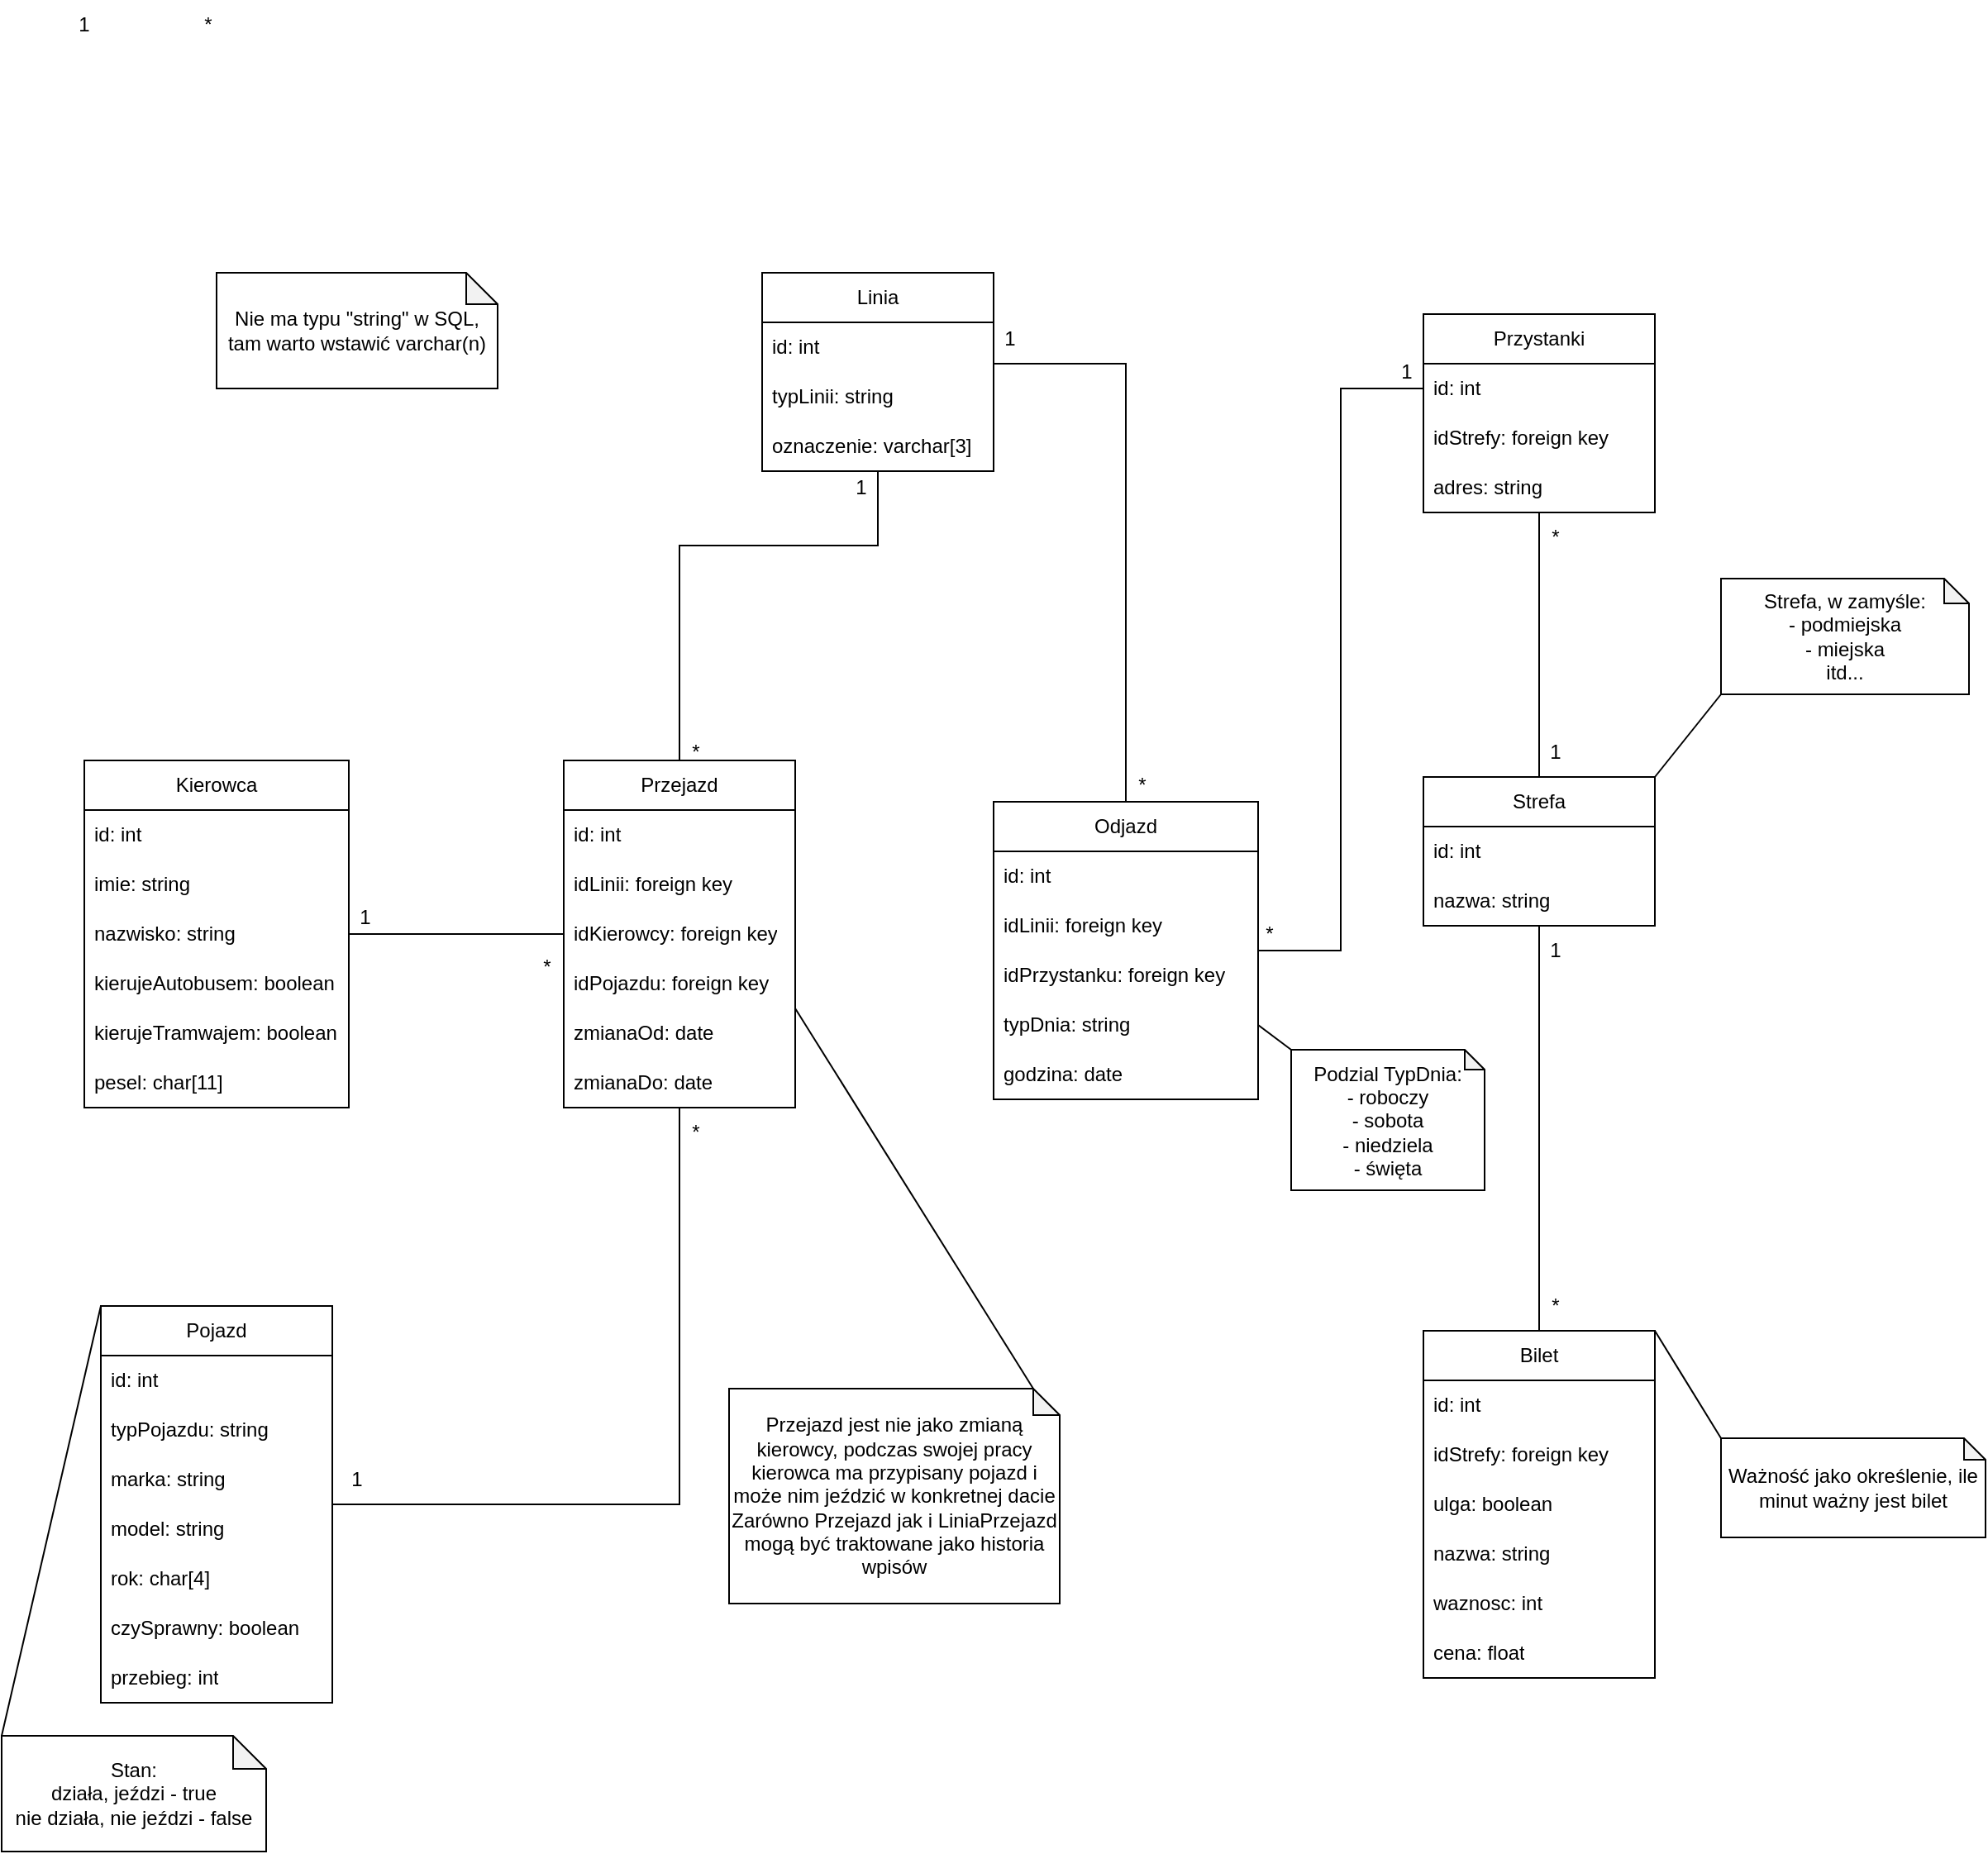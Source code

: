 <mxfile version="21.2.1" type="device">
  <diagram name="Strona-1" id="KXczJNX2hruGpQm2LtIr">
    <mxGraphModel dx="1345" dy="748" grid="1" gridSize="10" guides="1" tooltips="1" connect="1" arrows="1" fold="1" page="1" pageScale="1" pageWidth="827" pageHeight="1169" math="0" shadow="0">
      <root>
        <mxCell id="0" />
        <mxCell id="1" parent="0" />
        <mxCell id="rLP0wRcw7yNudNVZyc_8-1" value="Linia" style="swimlane;fontStyle=0;childLayout=stackLayout;horizontal=1;startSize=30;horizontalStack=0;resizeParent=1;resizeParentMax=0;resizeLast=0;collapsible=1;marginBottom=0;whiteSpace=wrap;html=1;" parent="1" vertex="1">
          <mxGeometry x="500" y="175" width="140" height="120" as="geometry" />
        </mxCell>
        <mxCell id="rLP0wRcw7yNudNVZyc_8-2" value="id: int" style="text;strokeColor=none;fillColor=none;align=left;verticalAlign=middle;spacingLeft=4;spacingRight=4;overflow=hidden;points=[[0,0.5],[1,0.5]];portConstraint=eastwest;rotatable=0;whiteSpace=wrap;html=1;" parent="rLP0wRcw7yNudNVZyc_8-1" vertex="1">
          <mxGeometry y="30" width="140" height="30" as="geometry" />
        </mxCell>
        <mxCell id="rLP0wRcw7yNudNVZyc_8-7" value="typLinii: string" style="text;strokeColor=none;fillColor=none;align=left;verticalAlign=middle;spacingLeft=4;spacingRight=4;overflow=hidden;points=[[0,0.5],[1,0.5]];portConstraint=eastwest;rotatable=0;whiteSpace=wrap;html=1;" parent="rLP0wRcw7yNudNVZyc_8-1" vertex="1">
          <mxGeometry y="60" width="140" height="30" as="geometry" />
        </mxCell>
        <mxCell id="rLP0wRcw7yNudNVZyc_8-3" value="oznaczenie: varchar[3]" style="text;strokeColor=none;fillColor=none;align=left;verticalAlign=middle;spacingLeft=4;spacingRight=4;overflow=hidden;points=[[0,0.5],[1,0.5]];portConstraint=eastwest;rotatable=0;whiteSpace=wrap;html=1;" parent="rLP0wRcw7yNudNVZyc_8-1" vertex="1">
          <mxGeometry y="90" width="140" height="30" as="geometry" />
        </mxCell>
        <mxCell id="rLP0wRcw7yNudNVZyc_8-8" value="Nie ma typu &quot;string&quot; w SQL, tam warto wstawić varchar(n)" style="shape=note;whiteSpace=wrap;html=1;backgroundOutline=1;darkOpacity=0.05;size=19;" parent="1" vertex="1">
          <mxGeometry x="170" y="175" width="170" height="70" as="geometry" />
        </mxCell>
        <mxCell id="rLP0wRcw7yNudNVZyc_8-13" value="*" style="text;html=1;strokeColor=none;fillColor=none;align=center;verticalAlign=middle;whiteSpace=wrap;rounded=0;" parent="1" vertex="1">
          <mxGeometry x="135" y="10" width="60" height="30" as="geometry" />
        </mxCell>
        <mxCell id="rLP0wRcw7yNudNVZyc_8-15" value="1" style="text;html=1;strokeColor=none;fillColor=none;align=center;verticalAlign=middle;whiteSpace=wrap;rounded=0;" parent="1" vertex="1">
          <mxGeometry x="60" y="10" width="60" height="30" as="geometry" />
        </mxCell>
        <mxCell id="rLP0wRcw7yNudNVZyc_8-16" value="Przystanki" style="swimlane;fontStyle=0;childLayout=stackLayout;horizontal=1;startSize=30;horizontalStack=0;resizeParent=1;resizeParentMax=0;resizeLast=0;collapsible=1;marginBottom=0;whiteSpace=wrap;html=1;" parent="1" vertex="1">
          <mxGeometry x="900" y="200" width="140" height="120" as="geometry" />
        </mxCell>
        <mxCell id="rLP0wRcw7yNudNVZyc_8-17" value="id: int" style="text;strokeColor=none;fillColor=none;align=left;verticalAlign=middle;spacingLeft=4;spacingRight=4;overflow=hidden;points=[[0,0.5],[1,0.5]];portConstraint=eastwest;rotatable=0;whiteSpace=wrap;html=1;" parent="rLP0wRcw7yNudNVZyc_8-16" vertex="1">
          <mxGeometry y="30" width="140" height="30" as="geometry" />
        </mxCell>
        <mxCell id="0RT6IL3tYu8PA9jkuQKf-11" value="idStrefy: foreign key" style="text;strokeColor=none;fillColor=none;align=left;verticalAlign=middle;spacingLeft=4;spacingRight=4;overflow=hidden;points=[[0,0.5],[1,0.5]];portConstraint=eastwest;rotatable=0;whiteSpace=wrap;html=1;" vertex="1" parent="rLP0wRcw7yNudNVZyc_8-16">
          <mxGeometry y="60" width="140" height="30" as="geometry" />
        </mxCell>
        <mxCell id="rLP0wRcw7yNudNVZyc_8-18" value="adres: string" style="text;strokeColor=none;fillColor=none;align=left;verticalAlign=middle;spacingLeft=4;spacingRight=4;overflow=hidden;points=[[0,0.5],[1,0.5]];portConstraint=eastwest;rotatable=0;whiteSpace=wrap;html=1;" parent="rLP0wRcw7yNudNVZyc_8-16" vertex="1">
          <mxGeometry y="90" width="140" height="30" as="geometry" />
        </mxCell>
        <mxCell id="rLP0wRcw7yNudNVZyc_8-21" value="Strefa" style="swimlane;fontStyle=0;childLayout=stackLayout;horizontal=1;startSize=30;horizontalStack=0;resizeParent=1;resizeParentMax=0;resizeLast=0;collapsible=1;marginBottom=0;whiteSpace=wrap;html=1;" parent="1" vertex="1">
          <mxGeometry x="900" y="480" width="140" height="90" as="geometry" />
        </mxCell>
        <mxCell id="rLP0wRcw7yNudNVZyc_8-22" value="id: int" style="text;strokeColor=none;fillColor=none;align=left;verticalAlign=middle;spacingLeft=4;spacingRight=4;overflow=hidden;points=[[0,0.5],[1,0.5]];portConstraint=eastwest;rotatable=0;whiteSpace=wrap;html=1;" parent="rLP0wRcw7yNudNVZyc_8-21" vertex="1">
          <mxGeometry y="30" width="140" height="30" as="geometry" />
        </mxCell>
        <mxCell id="rLP0wRcw7yNudNVZyc_8-23" value="nazwa: string" style="text;strokeColor=none;fillColor=none;align=left;verticalAlign=middle;spacingLeft=4;spacingRight=4;overflow=hidden;points=[[0,0.5],[1,0.5]];portConstraint=eastwest;rotatable=0;whiteSpace=wrap;html=1;" parent="rLP0wRcw7yNudNVZyc_8-21" vertex="1">
          <mxGeometry y="60" width="140" height="30" as="geometry" />
        </mxCell>
        <mxCell id="rLP0wRcw7yNudNVZyc_8-25" style="edgeStyle=orthogonalEdgeStyle;rounded=0;orthogonalLoop=1;jettySize=auto;html=1;exitX=0.5;exitY=0;exitDx=0;exitDy=0;endArrow=none;endFill=0;entryX=0.5;entryY=1;entryDx=0;entryDy=0;" parent="1" source="rLP0wRcw7yNudNVZyc_8-21" target="rLP0wRcw7yNudNVZyc_8-16" edge="1">
          <mxGeometry relative="1" as="geometry">
            <mxPoint x="310" y="215" as="sourcePoint" />
            <mxPoint x="890" y="280" as="targetPoint" />
          </mxGeometry>
        </mxCell>
        <mxCell id="rLP0wRcw7yNudNVZyc_8-26" value="1" style="text;html=1;strokeColor=none;fillColor=none;align=center;verticalAlign=middle;whiteSpace=wrap;rounded=0;" parent="1" vertex="1">
          <mxGeometry x="950" y="450" width="60" height="30" as="geometry" />
        </mxCell>
        <mxCell id="rLP0wRcw7yNudNVZyc_8-27" value="*" style="text;html=1;strokeColor=none;fillColor=none;align=center;verticalAlign=middle;whiteSpace=wrap;rounded=0;" parent="1" vertex="1">
          <mxGeometry x="950" y="320" width="60" height="30" as="geometry" />
        </mxCell>
        <mxCell id="rLP0wRcw7yNudNVZyc_8-28" value="Bilet" style="swimlane;fontStyle=0;childLayout=stackLayout;horizontal=1;startSize=30;horizontalStack=0;resizeParent=1;resizeParentMax=0;resizeLast=0;collapsible=1;marginBottom=0;whiteSpace=wrap;html=1;" parent="1" vertex="1">
          <mxGeometry x="900" y="815" width="140" height="210" as="geometry" />
        </mxCell>
        <mxCell id="rLP0wRcw7yNudNVZyc_8-29" value="id: int" style="text;strokeColor=none;fillColor=none;align=left;verticalAlign=middle;spacingLeft=4;spacingRight=4;overflow=hidden;points=[[0,0.5],[1,0.5]];portConstraint=eastwest;rotatable=0;whiteSpace=wrap;html=1;" parent="rLP0wRcw7yNudNVZyc_8-28" vertex="1">
          <mxGeometry y="30" width="140" height="30" as="geometry" />
        </mxCell>
        <mxCell id="0RT6IL3tYu8PA9jkuQKf-10" value="idStrefy: foreign key" style="text;strokeColor=none;fillColor=none;align=left;verticalAlign=middle;spacingLeft=4;spacingRight=4;overflow=hidden;points=[[0,0.5],[1,0.5]];portConstraint=eastwest;rotatable=0;whiteSpace=wrap;html=1;" vertex="1" parent="rLP0wRcw7yNudNVZyc_8-28">
          <mxGeometry y="60" width="140" height="30" as="geometry" />
        </mxCell>
        <mxCell id="rLP0wRcw7yNudNVZyc_8-30" value="ulga: boolean" style="text;strokeColor=none;fillColor=none;align=left;verticalAlign=middle;spacingLeft=4;spacingRight=4;overflow=hidden;points=[[0,0.5],[1,0.5]];portConstraint=eastwest;rotatable=0;whiteSpace=wrap;html=1;" parent="rLP0wRcw7yNudNVZyc_8-28" vertex="1">
          <mxGeometry y="90" width="140" height="30" as="geometry" />
        </mxCell>
        <mxCell id="rLP0wRcw7yNudNVZyc_8-34" value="nazwa: string" style="text;strokeColor=none;fillColor=none;align=left;verticalAlign=middle;spacingLeft=4;spacingRight=4;overflow=hidden;points=[[0,0.5],[1,0.5]];portConstraint=eastwest;rotatable=0;whiteSpace=wrap;html=1;" parent="rLP0wRcw7yNudNVZyc_8-28" vertex="1">
          <mxGeometry y="120" width="140" height="30" as="geometry" />
        </mxCell>
        <mxCell id="rLP0wRcw7yNudNVZyc_8-35" value="waznosc: int" style="text;strokeColor=none;fillColor=none;align=left;verticalAlign=middle;spacingLeft=4;spacingRight=4;overflow=hidden;points=[[0,0.5],[1,0.5]];portConstraint=eastwest;rotatable=0;whiteSpace=wrap;html=1;" parent="rLP0wRcw7yNudNVZyc_8-28" vertex="1">
          <mxGeometry y="150" width="140" height="30" as="geometry" />
        </mxCell>
        <mxCell id="rLP0wRcw7yNudNVZyc_8-36" value="cena: float" style="text;strokeColor=none;fillColor=none;align=left;verticalAlign=middle;spacingLeft=4;spacingRight=4;overflow=hidden;points=[[0,0.5],[1,0.5]];portConstraint=eastwest;rotatable=0;whiteSpace=wrap;html=1;" parent="rLP0wRcw7yNudNVZyc_8-28" vertex="1">
          <mxGeometry y="180" width="140" height="30" as="geometry" />
        </mxCell>
        <mxCell id="rLP0wRcw7yNudNVZyc_8-31" style="edgeStyle=orthogonalEdgeStyle;rounded=0;orthogonalLoop=1;jettySize=auto;html=1;endArrow=none;endFill=0;exitX=0.5;exitY=0;exitDx=0;exitDy=0;entryX=0.5;entryY=1;entryDx=0;entryDy=0;" parent="1" source="rLP0wRcw7yNudNVZyc_8-28" target="rLP0wRcw7yNudNVZyc_8-21" edge="1">
          <mxGeometry relative="1" as="geometry">
            <mxPoint x="810" y="670" as="sourcePoint" />
            <mxPoint x="870" y="570" as="targetPoint" />
          </mxGeometry>
        </mxCell>
        <mxCell id="rLP0wRcw7yNudNVZyc_8-32" value="1" style="text;html=1;strokeColor=none;fillColor=none;align=center;verticalAlign=middle;whiteSpace=wrap;rounded=0;" parent="1" vertex="1">
          <mxGeometry x="860" y="220" width="60" height="30" as="geometry" />
        </mxCell>
        <mxCell id="rLP0wRcw7yNudNVZyc_8-37" value="Kierowca" style="swimlane;fontStyle=0;childLayout=stackLayout;horizontal=1;startSize=30;horizontalStack=0;resizeParent=1;resizeParentMax=0;resizeLast=0;collapsible=1;marginBottom=0;whiteSpace=wrap;html=1;" parent="1" vertex="1">
          <mxGeometry x="90" y="470" width="160" height="210" as="geometry" />
        </mxCell>
        <mxCell id="rLP0wRcw7yNudNVZyc_8-38" value="id: int" style="text;strokeColor=none;fillColor=none;align=left;verticalAlign=middle;spacingLeft=4;spacingRight=4;overflow=hidden;points=[[0,0.5],[1,0.5]];portConstraint=eastwest;rotatable=0;whiteSpace=wrap;html=1;" parent="rLP0wRcw7yNudNVZyc_8-37" vertex="1">
          <mxGeometry y="30" width="160" height="30" as="geometry" />
        </mxCell>
        <mxCell id="rLP0wRcw7yNudNVZyc_8-39" value="imie: string" style="text;strokeColor=none;fillColor=none;align=left;verticalAlign=middle;spacingLeft=4;spacingRight=4;overflow=hidden;points=[[0,0.5],[1,0.5]];portConstraint=eastwest;rotatable=0;whiteSpace=wrap;html=1;" parent="rLP0wRcw7yNudNVZyc_8-37" vertex="1">
          <mxGeometry y="60" width="160" height="30" as="geometry" />
        </mxCell>
        <mxCell id="rLP0wRcw7yNudNVZyc_8-50" value="nazwisko: string" style="text;strokeColor=none;fillColor=none;align=left;verticalAlign=middle;spacingLeft=4;spacingRight=4;overflow=hidden;points=[[0,0.5],[1,0.5]];portConstraint=eastwest;rotatable=0;whiteSpace=wrap;html=1;" parent="rLP0wRcw7yNudNVZyc_8-37" vertex="1">
          <mxGeometry y="90" width="160" height="30" as="geometry" />
        </mxCell>
        <mxCell id="0RT6IL3tYu8PA9jkuQKf-8" value="kierujeAutobusem: boolean" style="text;strokeColor=none;fillColor=none;align=left;verticalAlign=middle;spacingLeft=4;spacingRight=4;overflow=hidden;points=[[0,0.5],[1,0.5]];portConstraint=eastwest;rotatable=0;whiteSpace=wrap;html=1;" vertex="1" parent="rLP0wRcw7yNudNVZyc_8-37">
          <mxGeometry y="120" width="160" height="30" as="geometry" />
        </mxCell>
        <mxCell id="0RT6IL3tYu8PA9jkuQKf-9" value="kierujeTramwajem: boolean" style="text;strokeColor=none;fillColor=none;align=left;verticalAlign=middle;spacingLeft=4;spacingRight=4;overflow=hidden;points=[[0,0.5],[1,0.5]];portConstraint=eastwest;rotatable=0;whiteSpace=wrap;html=1;" vertex="1" parent="rLP0wRcw7yNudNVZyc_8-37">
          <mxGeometry y="150" width="160" height="30" as="geometry" />
        </mxCell>
        <mxCell id="rLP0wRcw7yNudNVZyc_8-51" value="pesel: char[11]" style="text;strokeColor=none;fillColor=none;align=left;verticalAlign=middle;spacingLeft=4;spacingRight=4;overflow=hidden;points=[[0,0.5],[1,0.5]];portConstraint=eastwest;rotatable=0;whiteSpace=wrap;html=1;" parent="rLP0wRcw7yNudNVZyc_8-37" vertex="1">
          <mxGeometry y="180" width="160" height="30" as="geometry" />
        </mxCell>
        <mxCell id="rLP0wRcw7yNudNVZyc_8-40" value="Pojazd" style="swimlane;fontStyle=0;childLayout=stackLayout;horizontal=1;startSize=30;horizontalStack=0;resizeParent=1;resizeParentMax=0;resizeLast=0;collapsible=1;marginBottom=0;whiteSpace=wrap;html=1;" parent="1" vertex="1">
          <mxGeometry x="100" y="800" width="140" height="240" as="geometry" />
        </mxCell>
        <mxCell id="rLP0wRcw7yNudNVZyc_8-57" value="id: int" style="text;strokeColor=none;fillColor=none;align=left;verticalAlign=middle;spacingLeft=4;spacingRight=4;overflow=hidden;points=[[0,0.5],[1,0.5]];portConstraint=eastwest;rotatable=0;whiteSpace=wrap;html=1;" parent="rLP0wRcw7yNudNVZyc_8-40" vertex="1">
          <mxGeometry y="30" width="140" height="30" as="geometry" />
        </mxCell>
        <mxCell id="0RT6IL3tYu8PA9jkuQKf-7" value="typPojazdu: string" style="text;strokeColor=none;fillColor=none;align=left;verticalAlign=middle;spacingLeft=4;spacingRight=4;overflow=hidden;points=[[0,0.5],[1,0.5]];portConstraint=eastwest;rotatable=0;whiteSpace=wrap;html=1;" vertex="1" parent="rLP0wRcw7yNudNVZyc_8-40">
          <mxGeometry y="60" width="140" height="30" as="geometry" />
        </mxCell>
        <mxCell id="rLP0wRcw7yNudNVZyc_8-58" value="marka: string" style="text;strokeColor=none;fillColor=none;align=left;verticalAlign=middle;spacingLeft=4;spacingRight=4;overflow=hidden;points=[[0,0.5],[1,0.5]];portConstraint=eastwest;rotatable=0;whiteSpace=wrap;html=1;" parent="rLP0wRcw7yNudNVZyc_8-40" vertex="1">
          <mxGeometry y="90" width="140" height="30" as="geometry" />
        </mxCell>
        <mxCell id="rLP0wRcw7yNudNVZyc_8-59" value="model: string" style="text;strokeColor=none;fillColor=none;align=left;verticalAlign=middle;spacingLeft=4;spacingRight=4;overflow=hidden;points=[[0,0.5],[1,0.5]];portConstraint=eastwest;rotatable=0;whiteSpace=wrap;html=1;" parent="rLP0wRcw7yNudNVZyc_8-40" vertex="1">
          <mxGeometry y="120" width="140" height="30" as="geometry" />
        </mxCell>
        <mxCell id="rLP0wRcw7yNudNVZyc_8-60" value="rok: char[4]" style="text;strokeColor=none;fillColor=none;align=left;verticalAlign=middle;spacingLeft=4;spacingRight=4;overflow=hidden;points=[[0,0.5],[1,0.5]];portConstraint=eastwest;rotatable=0;whiteSpace=wrap;html=1;" parent="rLP0wRcw7yNudNVZyc_8-40" vertex="1">
          <mxGeometry y="150" width="140" height="30" as="geometry" />
        </mxCell>
        <mxCell id="rLP0wRcw7yNudNVZyc_8-61" value="czySprawny: boolean" style="text;strokeColor=none;fillColor=none;align=left;verticalAlign=middle;spacingLeft=4;spacingRight=4;overflow=hidden;points=[[0,0.5],[1,0.5]];portConstraint=eastwest;rotatable=0;whiteSpace=wrap;html=1;" parent="rLP0wRcw7yNudNVZyc_8-40" vertex="1">
          <mxGeometry y="180" width="140" height="30" as="geometry" />
        </mxCell>
        <mxCell id="rLP0wRcw7yNudNVZyc_8-62" value="przebieg: int" style="text;strokeColor=none;fillColor=none;align=left;verticalAlign=middle;spacingLeft=4;spacingRight=4;overflow=hidden;points=[[0,0.5],[1,0.5]];portConstraint=eastwest;rotatable=0;whiteSpace=wrap;html=1;" parent="rLP0wRcw7yNudNVZyc_8-40" vertex="1">
          <mxGeometry y="210" width="140" height="30" as="geometry" />
        </mxCell>
        <mxCell id="rLP0wRcw7yNudNVZyc_8-42" value="Przejazd" style="swimlane;fontStyle=0;childLayout=stackLayout;horizontal=1;startSize=30;horizontalStack=0;resizeParent=1;resizeParentMax=0;resizeLast=0;collapsible=1;marginBottom=0;whiteSpace=wrap;html=1;" parent="1" vertex="1">
          <mxGeometry x="380" y="470" width="140" height="210" as="geometry" />
        </mxCell>
        <mxCell id="rLP0wRcw7yNudNVZyc_8-52" value="id: int" style="text;strokeColor=none;fillColor=none;align=left;verticalAlign=middle;spacingLeft=4;spacingRight=4;overflow=hidden;points=[[0,0.5],[1,0.5]];portConstraint=eastwest;rotatable=0;whiteSpace=wrap;html=1;" parent="rLP0wRcw7yNudNVZyc_8-42" vertex="1">
          <mxGeometry y="30" width="140" height="30" as="geometry" />
        </mxCell>
        <mxCell id="rLP0wRcw7yNudNVZyc_8-65" value="idLinii: foreign key" style="text;strokeColor=none;fillColor=none;align=left;verticalAlign=middle;spacingLeft=4;spacingRight=4;overflow=hidden;points=[[0,0.5],[1,0.5]];portConstraint=eastwest;rotatable=0;whiteSpace=wrap;html=1;" parent="rLP0wRcw7yNudNVZyc_8-42" vertex="1">
          <mxGeometry y="60" width="140" height="30" as="geometry" />
        </mxCell>
        <mxCell id="rLP0wRcw7yNudNVZyc_8-53" value="idKierowcy: foreign key" style="text;strokeColor=none;fillColor=none;align=left;verticalAlign=middle;spacingLeft=4;spacingRight=4;overflow=hidden;points=[[0,0.5],[1,0.5]];portConstraint=eastwest;rotatable=0;whiteSpace=wrap;html=1;" parent="rLP0wRcw7yNudNVZyc_8-42" vertex="1">
          <mxGeometry y="90" width="140" height="30" as="geometry" />
        </mxCell>
        <mxCell id="rLP0wRcw7yNudNVZyc_8-54" value="idPojazdu: foreign key" style="text;strokeColor=none;fillColor=none;align=left;verticalAlign=middle;spacingLeft=4;spacingRight=4;overflow=hidden;points=[[0,0.5],[1,0.5]];portConstraint=eastwest;rotatable=0;whiteSpace=wrap;html=1;" parent="rLP0wRcw7yNudNVZyc_8-42" vertex="1">
          <mxGeometry y="120" width="140" height="30" as="geometry" />
        </mxCell>
        <mxCell id="rLP0wRcw7yNudNVZyc_8-55" value="zmianaOd: date" style="text;strokeColor=none;fillColor=none;align=left;verticalAlign=middle;spacingLeft=4;spacingRight=4;overflow=hidden;points=[[0,0.5],[1,0.5]];portConstraint=eastwest;rotatable=0;whiteSpace=wrap;html=1;" parent="rLP0wRcw7yNudNVZyc_8-42" vertex="1">
          <mxGeometry y="150" width="140" height="30" as="geometry" />
        </mxCell>
        <mxCell id="rLP0wRcw7yNudNVZyc_8-56" value="zmianaDo: date" style="text;strokeColor=none;fillColor=none;align=left;verticalAlign=middle;spacingLeft=4;spacingRight=4;overflow=hidden;points=[[0,0.5],[1,0.5]];portConstraint=eastwest;rotatable=0;whiteSpace=wrap;html=1;" parent="rLP0wRcw7yNudNVZyc_8-42" vertex="1">
          <mxGeometry y="180" width="140" height="30" as="geometry" />
        </mxCell>
        <mxCell id="rLP0wRcw7yNudNVZyc_8-44" value="Odjazd" style="swimlane;fontStyle=0;childLayout=stackLayout;horizontal=1;startSize=30;horizontalStack=0;resizeParent=1;resizeParentMax=0;resizeLast=0;collapsible=1;marginBottom=0;whiteSpace=wrap;html=1;" parent="1" vertex="1">
          <mxGeometry x="640" y="495" width="160" height="180" as="geometry" />
        </mxCell>
        <mxCell id="rLP0wRcw7yNudNVZyc_8-67" value="id: int" style="text;strokeColor=none;fillColor=none;align=left;verticalAlign=middle;spacingLeft=4;spacingRight=4;overflow=hidden;points=[[0,0.5],[1,0.5]];portConstraint=eastwest;rotatable=0;whiteSpace=wrap;html=1;" parent="rLP0wRcw7yNudNVZyc_8-44" vertex="1">
          <mxGeometry y="30" width="160" height="30" as="geometry" />
        </mxCell>
        <mxCell id="rLP0wRcw7yNudNVZyc_8-68" value="idLinii: foreign key" style="text;strokeColor=none;fillColor=none;align=left;verticalAlign=middle;spacingLeft=4;spacingRight=4;overflow=hidden;points=[[0,0.5],[1,0.5]];portConstraint=eastwest;rotatable=0;whiteSpace=wrap;html=1;" parent="rLP0wRcw7yNudNVZyc_8-44" vertex="1">
          <mxGeometry y="60" width="160" height="30" as="geometry" />
        </mxCell>
        <mxCell id="rLP0wRcw7yNudNVZyc_8-69" value="idPrzystanku: foreign key" style="text;strokeColor=none;fillColor=none;align=left;verticalAlign=middle;spacingLeft=4;spacingRight=4;overflow=hidden;points=[[0,0.5],[1,0.5]];portConstraint=eastwest;rotatable=0;whiteSpace=wrap;html=1;" parent="rLP0wRcw7yNudNVZyc_8-44" vertex="1">
          <mxGeometry y="90" width="160" height="30" as="geometry" />
        </mxCell>
        <mxCell id="rLP0wRcw7yNudNVZyc_8-70" value="typDnia: string" style="text;strokeColor=none;fillColor=none;align=left;verticalAlign=middle;spacingLeft=4;spacingRight=4;overflow=hidden;points=[[0,0.5],[1,0.5]];portConstraint=eastwest;rotatable=0;whiteSpace=wrap;html=1;" parent="rLP0wRcw7yNudNVZyc_8-44" vertex="1">
          <mxGeometry y="120" width="160" height="30" as="geometry" />
        </mxCell>
        <mxCell id="rLP0wRcw7yNudNVZyc_8-71" value="godzina: date" style="text;strokeColor=none;fillColor=none;align=left;verticalAlign=middle;spacingLeft=4;spacingRight=4;overflow=hidden;points=[[0,0.5],[1,0.5]];portConstraint=eastwest;rotatable=0;whiteSpace=wrap;html=1;" parent="rLP0wRcw7yNudNVZyc_8-44" vertex="1">
          <mxGeometry y="150" width="160" height="30" as="geometry" />
        </mxCell>
        <mxCell id="rLP0wRcw7yNudNVZyc_8-46" style="edgeStyle=orthogonalEdgeStyle;rounded=0;orthogonalLoop=1;jettySize=auto;html=1;endArrow=none;endFill=0;entryX=1;entryY=0.5;entryDx=0;entryDy=0;exitX=0;exitY=0.5;exitDx=0;exitDy=0;" parent="1" source="rLP0wRcw7yNudNVZyc_8-42" target="rLP0wRcw7yNudNVZyc_8-37" edge="1">
          <mxGeometry relative="1" as="geometry">
            <mxPoint x="460" y="670" as="sourcePoint" />
            <mxPoint x="310" y="215" as="targetPoint" />
            <Array as="points">
              <mxPoint x="280" y="575" />
              <mxPoint x="280" y="575" />
            </Array>
          </mxGeometry>
        </mxCell>
        <mxCell id="rLP0wRcw7yNudNVZyc_8-47" style="edgeStyle=orthogonalEdgeStyle;rounded=0;orthogonalLoop=1;jettySize=auto;html=1;exitX=1;exitY=0.5;exitDx=0;exitDy=0;endArrow=none;endFill=0;entryX=0.5;entryY=1;entryDx=0;entryDy=0;" parent="1" source="rLP0wRcw7yNudNVZyc_8-40" target="rLP0wRcw7yNudNVZyc_8-42" edge="1">
          <mxGeometry relative="1" as="geometry">
            <mxPoint x="240" y="620" as="sourcePoint" />
            <mxPoint x="450" y="750" as="targetPoint" />
          </mxGeometry>
        </mxCell>
        <mxCell id="rLP0wRcw7yNudNVZyc_8-48" style="edgeStyle=orthogonalEdgeStyle;rounded=0;orthogonalLoop=1;jettySize=auto;html=1;endArrow=none;endFill=0;entryX=1;entryY=0.5;entryDx=0;entryDy=0;exitX=0.5;exitY=0;exitDx=0;exitDy=0;" parent="1" source="rLP0wRcw7yNudNVZyc_8-44" target="rLP0wRcw7yNudNVZyc_8-1" edge="1">
          <mxGeometry relative="1" as="geometry">
            <mxPoint x="580" y="320" as="sourcePoint" />
            <mxPoint x="480" y="360" as="targetPoint" />
            <Array as="points">
              <mxPoint x="720" y="230" />
            </Array>
          </mxGeometry>
        </mxCell>
        <mxCell id="rLP0wRcw7yNudNVZyc_8-49" style="edgeStyle=orthogonalEdgeStyle;rounded=0;orthogonalLoop=1;jettySize=auto;html=1;endArrow=none;endFill=0;entryX=0;entryY=0.5;entryDx=0;entryDy=0;" parent="1" target="rLP0wRcw7yNudNVZyc_8-17" edge="1">
          <mxGeometry relative="1" as="geometry">
            <mxPoint x="800" y="585" as="sourcePoint" />
            <mxPoint x="630" y="215" as="targetPoint" />
            <Array as="points">
              <mxPoint x="850" y="585" />
              <mxPoint x="850" y="245" />
            </Array>
          </mxGeometry>
        </mxCell>
        <mxCell id="rLP0wRcw7yNudNVZyc_8-63" style="edgeStyle=orthogonalEdgeStyle;rounded=0;orthogonalLoop=1;jettySize=auto;html=1;endArrow=none;endFill=0;exitX=0.5;exitY=1;exitDx=0;exitDy=0;entryX=0.5;entryY=0;entryDx=0;entryDy=0;" parent="1" source="rLP0wRcw7yNudNVZyc_8-1" target="rLP0wRcw7yNudNVZyc_8-42" edge="1">
          <mxGeometry relative="1" as="geometry">
            <mxPoint x="510" y="300" as="sourcePoint" />
            <mxPoint x="450" y="380" as="targetPoint" />
            <Array as="points">
              <mxPoint x="570" y="340" />
              <mxPoint x="450" y="340" />
            </Array>
          </mxGeometry>
        </mxCell>
        <mxCell id="rLP0wRcw7yNudNVZyc_8-75" value="*" style="text;html=1;strokeColor=none;fillColor=none;align=center;verticalAlign=middle;whiteSpace=wrap;rounded=0;" parent="1" vertex="1">
          <mxGeometry x="797" y="560" width="20" height="30" as="geometry" />
        </mxCell>
        <mxCell id="rLP0wRcw7yNudNVZyc_8-81" value="1" style="text;html=1;strokeColor=none;fillColor=none;align=center;verticalAlign=middle;whiteSpace=wrap;rounded=0;" parent="1" vertex="1">
          <mxGeometry x="530" y="290" width="60" height="30" as="geometry" />
        </mxCell>
        <mxCell id="rLP0wRcw7yNudNVZyc_8-83" value="*" style="text;html=1;strokeColor=none;fillColor=none;align=center;verticalAlign=middle;whiteSpace=wrap;rounded=0;" parent="1" vertex="1">
          <mxGeometry x="700" y="470" width="60" height="30" as="geometry" />
        </mxCell>
        <mxCell id="rLP0wRcw7yNudNVZyc_8-85" value="1" style="text;html=1;strokeColor=none;fillColor=none;align=center;verticalAlign=middle;whiteSpace=wrap;rounded=0;" parent="1" vertex="1">
          <mxGeometry x="620" y="200" width="60" height="30" as="geometry" />
        </mxCell>
        <mxCell id="rLP0wRcw7yNudNVZyc_8-86" value="1" style="text;html=1;strokeColor=none;fillColor=none;align=center;verticalAlign=middle;whiteSpace=wrap;rounded=0;" parent="1" vertex="1">
          <mxGeometry x="230" y="550" width="60" height="30" as="geometry" />
        </mxCell>
        <mxCell id="rLP0wRcw7yNudNVZyc_8-87" value="*" style="text;html=1;strokeColor=none;fillColor=none;align=center;verticalAlign=middle;whiteSpace=wrap;rounded=0;" parent="1" vertex="1">
          <mxGeometry x="360" y="580" width="20" height="30" as="geometry" />
        </mxCell>
        <mxCell id="rLP0wRcw7yNudNVZyc_8-88" value="*" style="text;html=1;strokeColor=none;fillColor=none;align=center;verticalAlign=middle;whiteSpace=wrap;rounded=0;" parent="1" vertex="1">
          <mxGeometry x="430" y="450" width="60" height="30" as="geometry" />
        </mxCell>
        <mxCell id="rLP0wRcw7yNudNVZyc_8-89" value="1" style="text;html=1;strokeColor=none;fillColor=none;align=center;verticalAlign=middle;whiteSpace=wrap;rounded=0;" parent="1" vertex="1">
          <mxGeometry x="225" y="890" width="60" height="30" as="geometry" />
        </mxCell>
        <mxCell id="rLP0wRcw7yNudNVZyc_8-90" value="*" style="text;html=1;strokeColor=none;fillColor=none;align=center;verticalAlign=middle;whiteSpace=wrap;rounded=0;" parent="1" vertex="1">
          <mxGeometry x="950" y="785" width="60" height="30" as="geometry" />
        </mxCell>
        <mxCell id="rLP0wRcw7yNudNVZyc_8-91" value="1" style="text;html=1;strokeColor=none;fillColor=none;align=center;verticalAlign=middle;whiteSpace=wrap;rounded=0;" parent="1" vertex="1">
          <mxGeometry x="950" y="570" width="60" height="30" as="geometry" />
        </mxCell>
        <mxCell id="rLP0wRcw7yNudNVZyc_8-93" value="*" style="text;html=1;strokeColor=none;fillColor=none;align=center;verticalAlign=middle;whiteSpace=wrap;rounded=0;" parent="1" vertex="1">
          <mxGeometry x="430" y="680" width="60" height="30" as="geometry" />
        </mxCell>
        <mxCell id="rLP0wRcw7yNudNVZyc_8-97" value="Stan:&lt;br&gt;działa, jeździ - true&lt;br&gt;nie działa, nie jeździ - false" style="shape=note;whiteSpace=wrap;html=1;backgroundOutline=1;darkOpacity=0.05;size=20;" parent="1" vertex="1">
          <mxGeometry x="40" y="1060" width="160" height="70" as="geometry" />
        </mxCell>
        <mxCell id="rLP0wRcw7yNudNVZyc_8-98" value="" style="endArrow=none;html=1;rounded=0;entryX=0;entryY=0;entryDx=0;entryDy=0;entryPerimeter=0;exitX=0;exitY=0;exitDx=0;exitDy=0;" parent="1" source="rLP0wRcw7yNudNVZyc_8-40" target="rLP0wRcw7yNudNVZyc_8-97" edge="1">
          <mxGeometry width="50" height="50" relative="1" as="geometry">
            <mxPoint x="410" y="1090" as="sourcePoint" />
            <mxPoint x="460" y="1040" as="targetPoint" />
          </mxGeometry>
        </mxCell>
        <mxCell id="rLP0wRcw7yNudNVZyc_8-99" value="Przejazd jest nie jako zmianą kierowcy, podczas swojej pracy kierowca ma przypisany pojazd i może nim jeździć w konkretnej dacie&lt;br&gt;Zarówno Przejazd jak i LiniaPrzejazd mogą być traktowane jako historia wpisów" style="shape=note;whiteSpace=wrap;html=1;backgroundOutline=1;darkOpacity=0.05;size=16;" parent="1" vertex="1">
          <mxGeometry x="480" y="850" width="200" height="130" as="geometry" />
        </mxCell>
        <mxCell id="rLP0wRcw7yNudNVZyc_8-100" value="" style="endArrow=none;html=1;rounded=0;exitX=0;exitY=0;exitDx=184;exitDy=0;exitPerimeter=0;" parent="1" source="rLP0wRcw7yNudNVZyc_8-99" edge="1">
          <mxGeometry width="50" height="50" relative="1" as="geometry">
            <mxPoint x="640" y="820" as="sourcePoint" />
            <mxPoint x="520" y="620" as="targetPoint" />
          </mxGeometry>
        </mxCell>
        <mxCell id="rLP0wRcw7yNudNVZyc_8-102" value="Strefa, w zamyśle:&lt;br&gt;- podmiejska&lt;br&gt;- miejska&lt;br&gt;itd..." style="shape=note;whiteSpace=wrap;html=1;backgroundOutline=1;darkOpacity=0.05;size=15;" parent="1" vertex="1">
          <mxGeometry x="1080" y="360" width="150" height="70" as="geometry" />
        </mxCell>
        <mxCell id="rLP0wRcw7yNudNVZyc_8-103" value="" style="endArrow=none;html=1;rounded=0;entryX=0;entryY=1;entryDx=0;entryDy=0;entryPerimeter=0;exitX=1;exitY=0;exitDx=0;exitDy=0;" parent="1" source="rLP0wRcw7yNudNVZyc_8-21" target="rLP0wRcw7yNudNVZyc_8-102" edge="1">
          <mxGeometry width="50" height="50" relative="1" as="geometry">
            <mxPoint x="1250" y="630" as="sourcePoint" />
            <mxPoint x="1300" y="580" as="targetPoint" />
          </mxGeometry>
        </mxCell>
        <mxCell id="rLP0wRcw7yNudNVZyc_8-104" value="Podzial TypDnia:&lt;br&gt;- roboczy&lt;br&gt;- sobota&lt;br&gt;- niedziela&lt;br&gt;- święta" style="shape=note;whiteSpace=wrap;html=1;backgroundOutline=1;darkOpacity=0.05;size=12;" parent="1" vertex="1">
          <mxGeometry x="820" y="645" width="117" height="85" as="geometry" />
        </mxCell>
        <mxCell id="rLP0wRcw7yNudNVZyc_8-105" value="" style="endArrow=none;html=1;rounded=0;exitX=0;exitY=0;exitDx=0;exitDy=0;exitPerimeter=0;entryX=1;entryY=0.5;entryDx=0;entryDy=0;" parent="1" source="rLP0wRcw7yNudNVZyc_8-104" target="rLP0wRcw7yNudNVZyc_8-70" edge="1">
          <mxGeometry width="50" height="50" relative="1" as="geometry">
            <mxPoint x="860" y="700" as="sourcePoint" />
            <mxPoint x="860" y="690" as="targetPoint" />
          </mxGeometry>
        </mxCell>
        <mxCell id="rLP0wRcw7yNudNVZyc_8-106" value="Ważność jako określenie, ile minut ważny jest bilet" style="shape=note;whiteSpace=wrap;html=1;backgroundOutline=1;darkOpacity=0.05;size=13;" parent="1" vertex="1">
          <mxGeometry x="1080" y="880" width="160" height="60" as="geometry" />
        </mxCell>
        <mxCell id="rLP0wRcw7yNudNVZyc_8-107" value="" style="endArrow=none;html=1;rounded=0;entryX=1;entryY=0;entryDx=0;entryDy=0;exitX=0;exitY=0;exitDx=0;exitDy=0;exitPerimeter=0;" parent="1" source="rLP0wRcw7yNudNVZyc_8-106" target="rLP0wRcw7yNudNVZyc_8-28" edge="1">
          <mxGeometry width="50" height="50" relative="1" as="geometry">
            <mxPoint x="1110" y="830" as="sourcePoint" />
            <mxPoint x="1160" y="780" as="targetPoint" />
          </mxGeometry>
        </mxCell>
      </root>
    </mxGraphModel>
  </diagram>
</mxfile>
